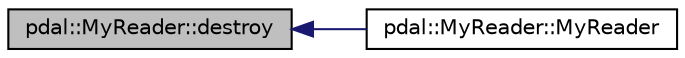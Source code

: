 digraph "pdal::MyReader::destroy"
{
  edge [fontname="Helvetica",fontsize="10",labelfontname="Helvetica",labelfontsize="10"];
  node [fontname="Helvetica",fontsize="10",shape=record];
  rankdir="LR";
  Node1 [label="pdal::MyReader::destroy",height=0.2,width=0.4,color="black", fillcolor="grey75", style="filled", fontcolor="black"];
  Node1 -> Node2 [dir="back",color="midnightblue",fontsize="10",style="solid",fontname="Helvetica"];
  Node2 [label="pdal::MyReader::MyReader",height=0.2,width=0.4,color="black", fillcolor="white", style="filled",URL="$classpdal_1_1MyReader.html#a9448f68153467d8a7d4e1350a9eb7b02"];
}
